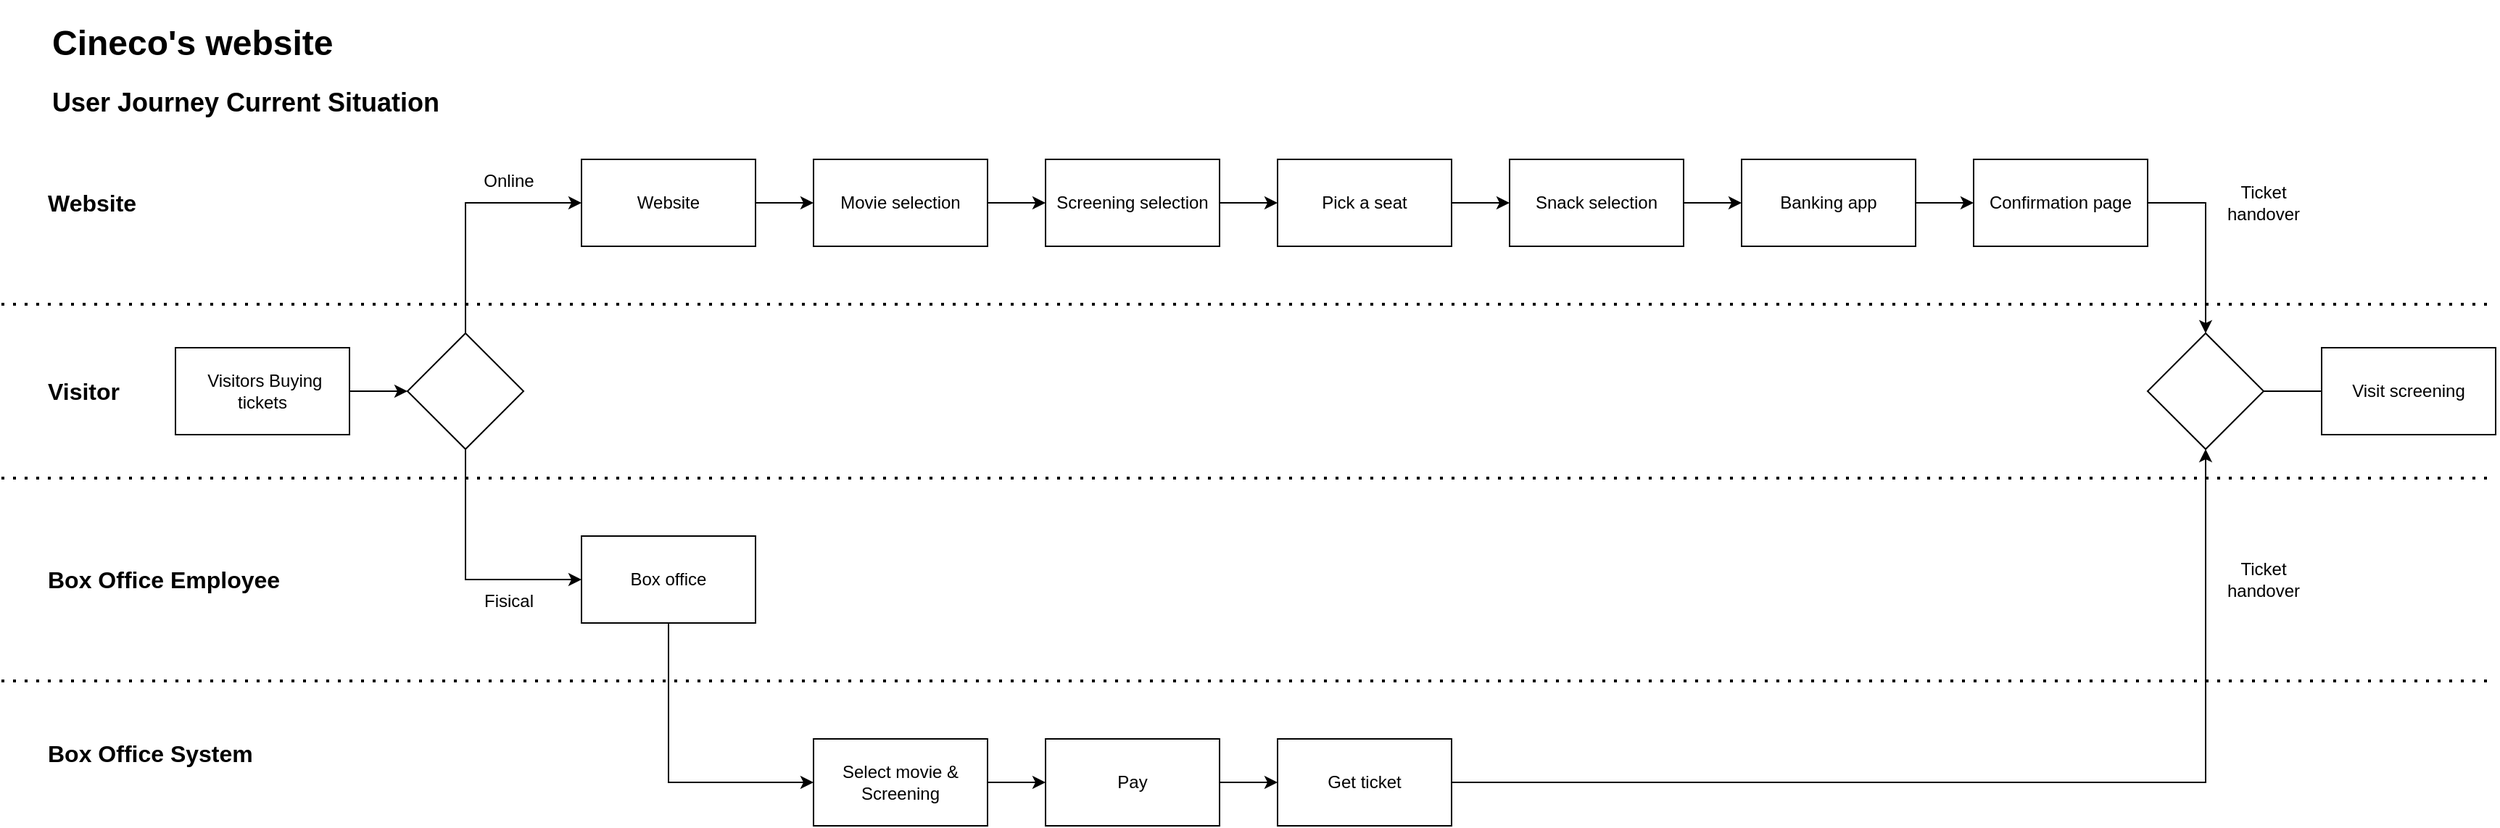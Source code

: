 <mxfile version="22.1.21" type="github">
  <diagram name="Pagina-1" id="YYO5B_iL8QXavFWU6pVA">
    <mxGraphModel dx="3172" dy="1118" grid="1" gridSize="10" guides="1" tooltips="1" connect="1" arrows="1" fold="1" page="1" pageScale="1" pageWidth="827" pageHeight="1169" math="0" shadow="0">
      <root>
        <mxCell id="0" />
        <mxCell id="1" parent="0" />
        <mxCell id="m0aF3xc4tJ4CbTz1nR86-1" value="&lt;h1&gt;Cineco&#39;s website&lt;br&gt;&lt;/h1&gt;&lt;p&gt;&lt;b&gt;&lt;font style=&quot;font-size: 18px;&quot;&gt;User Journey Current Situation&lt;/font&gt;&lt;/b&gt;&lt;br&gt;&lt;/p&gt;" style="text;html=1;strokeColor=none;fillColor=none;spacing=5;spacingTop=-20;whiteSpace=wrap;overflow=hidden;rounded=0;" parent="1" vertex="1">
          <mxGeometry x="30" y="120" width="330" height="130" as="geometry" />
        </mxCell>
        <mxCell id="m0aF3xc4tJ4CbTz1nR86-4" value="" style="edgeStyle=orthogonalEdgeStyle;rounded=0;orthogonalLoop=1;jettySize=auto;html=1;" parent="1" source="m0aF3xc4tJ4CbTz1nR86-2" target="m0aF3xc4tJ4CbTz1nR86-3" edge="1">
          <mxGeometry relative="1" as="geometry" />
        </mxCell>
        <mxCell id="m0aF3xc4tJ4CbTz1nR86-2" value="Movie selection" style="rounded=0;whiteSpace=wrap;html=1;" parent="1" vertex="1">
          <mxGeometry x="560" y="220" width="120" height="60" as="geometry" />
        </mxCell>
        <mxCell id="m0aF3xc4tJ4CbTz1nR86-6" value="" style="edgeStyle=orthogonalEdgeStyle;rounded=0;orthogonalLoop=1;jettySize=auto;html=1;exitX=1;exitY=0.5;exitDx=0;exitDy=0;" parent="1" source="m0aF3xc4tJ4CbTz1nR86-23" target="m0aF3xc4tJ4CbTz1nR86-5" edge="1">
          <mxGeometry relative="1" as="geometry" />
        </mxCell>
        <mxCell id="m0aF3xc4tJ4CbTz1nR86-24" value="" style="edgeStyle=orthogonalEdgeStyle;rounded=0;orthogonalLoop=1;jettySize=auto;html=1;" parent="1" source="m0aF3xc4tJ4CbTz1nR86-3" target="m0aF3xc4tJ4CbTz1nR86-23" edge="1">
          <mxGeometry relative="1" as="geometry" />
        </mxCell>
        <mxCell id="m0aF3xc4tJ4CbTz1nR86-3" value="&lt;div&gt;Screening selection&lt;/div&gt;" style="rounded=0;whiteSpace=wrap;html=1;" parent="1" vertex="1">
          <mxGeometry x="720" y="220" width="120" height="60" as="geometry" />
        </mxCell>
        <mxCell id="m0aF3xc4tJ4CbTz1nR86-8" value="" style="edgeStyle=orthogonalEdgeStyle;rounded=0;orthogonalLoop=1;jettySize=auto;html=1;" parent="1" source="m0aF3xc4tJ4CbTz1nR86-5" target="m0aF3xc4tJ4CbTz1nR86-7" edge="1">
          <mxGeometry relative="1" as="geometry" />
        </mxCell>
        <mxCell id="m0aF3xc4tJ4CbTz1nR86-5" value="&lt;div&gt;Snack selection&lt;/div&gt;" style="rounded=0;whiteSpace=wrap;html=1;" parent="1" vertex="1">
          <mxGeometry x="1040" y="220" width="120" height="60" as="geometry" />
        </mxCell>
        <mxCell id="m0aF3xc4tJ4CbTz1nR86-10" value="" style="edgeStyle=orthogonalEdgeStyle;rounded=0;orthogonalLoop=1;jettySize=auto;html=1;" parent="1" source="m0aF3xc4tJ4CbTz1nR86-7" target="m0aF3xc4tJ4CbTz1nR86-9" edge="1">
          <mxGeometry relative="1" as="geometry" />
        </mxCell>
        <mxCell id="m0aF3xc4tJ4CbTz1nR86-7" value="Banking app" style="rounded=0;whiteSpace=wrap;html=1;" parent="1" vertex="1">
          <mxGeometry x="1200" y="220" width="120" height="60" as="geometry" />
        </mxCell>
        <mxCell id="qhU5X3h_Mpmor2XyeR7b-9" style="edgeStyle=orthogonalEdgeStyle;rounded=0;orthogonalLoop=1;jettySize=auto;html=1;exitX=1;exitY=0.5;exitDx=0;exitDy=0;entryX=0.5;entryY=0;entryDx=0;entryDy=0;" edge="1" parent="1" source="m0aF3xc4tJ4CbTz1nR86-9" target="qhU5X3h_Mpmor2XyeR7b-8">
          <mxGeometry relative="1" as="geometry" />
        </mxCell>
        <mxCell id="m0aF3xc4tJ4CbTz1nR86-9" value="Confirmation page" style="rounded=0;whiteSpace=wrap;html=1;" parent="1" vertex="1">
          <mxGeometry x="1360" y="220" width="120" height="60" as="geometry" />
        </mxCell>
        <mxCell id="m0aF3xc4tJ4CbTz1nR86-15" style="edgeStyle=orthogonalEdgeStyle;rounded=0;orthogonalLoop=1;jettySize=auto;html=1;" parent="1" source="m0aF3xc4tJ4CbTz1nR86-14" target="m0aF3xc4tJ4CbTz1nR86-2" edge="1">
          <mxGeometry relative="1" as="geometry" />
        </mxCell>
        <mxCell id="m0aF3xc4tJ4CbTz1nR86-14" value="Website" style="rounded=0;whiteSpace=wrap;html=1;" parent="1" vertex="1">
          <mxGeometry x="400" y="220" width="120" height="60" as="geometry" />
        </mxCell>
        <mxCell id="m0aF3xc4tJ4CbTz1nR86-18" value="" style="edgeStyle=orthogonalEdgeStyle;rounded=0;orthogonalLoop=1;jettySize=auto;html=1;entryX=0;entryY=0.5;entryDx=0;entryDy=0;" parent="1" source="m0aF3xc4tJ4CbTz1nR86-16" target="m0aF3xc4tJ4CbTz1nR86-17" edge="1">
          <mxGeometry relative="1" as="geometry">
            <Array as="points">
              <mxPoint x="460" y="650" />
            </Array>
          </mxGeometry>
        </mxCell>
        <mxCell id="m0aF3xc4tJ4CbTz1nR86-16" value="Box office" style="rounded=0;whiteSpace=wrap;html=1;" parent="1" vertex="1">
          <mxGeometry x="400" y="480" width="120" height="60" as="geometry" />
        </mxCell>
        <mxCell id="m0aF3xc4tJ4CbTz1nR86-20" value="" style="edgeStyle=orthogonalEdgeStyle;rounded=0;orthogonalLoop=1;jettySize=auto;html=1;" parent="1" source="m0aF3xc4tJ4CbTz1nR86-17" target="m0aF3xc4tJ4CbTz1nR86-19" edge="1">
          <mxGeometry relative="1" as="geometry" />
        </mxCell>
        <mxCell id="m0aF3xc4tJ4CbTz1nR86-17" value="Select movie &amp;amp; Screening" style="rounded=0;whiteSpace=wrap;html=1;" parent="1" vertex="1">
          <mxGeometry x="560" y="620" width="120" height="60" as="geometry" />
        </mxCell>
        <mxCell id="m0aF3xc4tJ4CbTz1nR86-22" value="" style="edgeStyle=orthogonalEdgeStyle;rounded=0;orthogonalLoop=1;jettySize=auto;html=1;" parent="1" source="m0aF3xc4tJ4CbTz1nR86-19" target="m0aF3xc4tJ4CbTz1nR86-21" edge="1">
          <mxGeometry relative="1" as="geometry" />
        </mxCell>
        <mxCell id="m0aF3xc4tJ4CbTz1nR86-19" value="Pay" style="whiteSpace=wrap;html=1;rounded=0;" parent="1" vertex="1">
          <mxGeometry x="720" y="620" width="120" height="60" as="geometry" />
        </mxCell>
        <mxCell id="qhU5X3h_Mpmor2XyeR7b-10" style="edgeStyle=orthogonalEdgeStyle;rounded=0;orthogonalLoop=1;jettySize=auto;html=1;entryX=0.5;entryY=1;entryDx=0;entryDy=0;" edge="1" parent="1" source="m0aF3xc4tJ4CbTz1nR86-21" target="qhU5X3h_Mpmor2XyeR7b-8">
          <mxGeometry relative="1" as="geometry" />
        </mxCell>
        <mxCell id="m0aF3xc4tJ4CbTz1nR86-21" value="Get ticket" style="whiteSpace=wrap;html=1;rounded=0;" parent="1" vertex="1">
          <mxGeometry x="880" y="620" width="120" height="60" as="geometry" />
        </mxCell>
        <mxCell id="m0aF3xc4tJ4CbTz1nR86-23" value="Pick a seat" style="whiteSpace=wrap;html=1;rounded=0;" parent="1" vertex="1">
          <mxGeometry x="880" y="220" width="120" height="60" as="geometry" />
        </mxCell>
        <mxCell id="m0aF3xc4tJ4CbTz1nR86-29" style="edgeStyle=orthogonalEdgeStyle;rounded=0;orthogonalLoop=1;jettySize=auto;html=1;entryX=0;entryY=0.5;entryDx=0;entryDy=0;" parent="1" source="m0aF3xc4tJ4CbTz1nR86-25" target="m0aF3xc4tJ4CbTz1nR86-26" edge="1">
          <mxGeometry relative="1" as="geometry" />
        </mxCell>
        <mxCell id="m0aF3xc4tJ4CbTz1nR86-25" value="&amp;nbsp;Visitors Buying tickets" style="rounded=0;whiteSpace=wrap;html=1;" parent="1" vertex="1">
          <mxGeometry x="120" y="350" width="120" height="60" as="geometry" />
        </mxCell>
        <mxCell id="m0aF3xc4tJ4CbTz1nR86-27" style="edgeStyle=orthogonalEdgeStyle;rounded=0;orthogonalLoop=1;jettySize=auto;html=1;exitX=0.5;exitY=0;exitDx=0;exitDy=0;" parent="1" source="m0aF3xc4tJ4CbTz1nR86-26" target="m0aF3xc4tJ4CbTz1nR86-14" edge="1">
          <mxGeometry relative="1" as="geometry">
            <Array as="points">
              <mxPoint x="320" y="250" />
            </Array>
          </mxGeometry>
        </mxCell>
        <mxCell id="m0aF3xc4tJ4CbTz1nR86-28" style="edgeStyle=orthogonalEdgeStyle;rounded=0;orthogonalLoop=1;jettySize=auto;html=1;exitX=0.5;exitY=1;exitDx=0;exitDy=0;entryX=0;entryY=0.5;entryDx=0;entryDy=0;" parent="1" source="m0aF3xc4tJ4CbTz1nR86-26" target="m0aF3xc4tJ4CbTz1nR86-16" edge="1">
          <mxGeometry relative="1" as="geometry">
            <Array as="points">
              <mxPoint x="320" y="510" />
            </Array>
          </mxGeometry>
        </mxCell>
        <mxCell id="m0aF3xc4tJ4CbTz1nR86-26" value="" style="rhombus;whiteSpace=wrap;html=1;" parent="1" vertex="1">
          <mxGeometry x="280" y="340" width="80" height="80" as="geometry" />
        </mxCell>
        <mxCell id="m0aF3xc4tJ4CbTz1nR86-30" value="Fisical" style="text;html=1;strokeColor=none;fillColor=none;align=center;verticalAlign=middle;whiteSpace=wrap;rounded=0;" parent="1" vertex="1">
          <mxGeometry x="320" y="510" width="60" height="30" as="geometry" />
        </mxCell>
        <mxCell id="m0aF3xc4tJ4CbTz1nR86-31" value="Online" style="text;html=1;strokeColor=none;fillColor=none;align=center;verticalAlign=middle;whiteSpace=wrap;rounded=0;" parent="1" vertex="1">
          <mxGeometry x="320" y="220" width="60" height="30" as="geometry" />
        </mxCell>
        <mxCell id="qhU5X3h_Mpmor2XyeR7b-5" value="&lt;font style=&quot;font-size: 16px;&quot;&gt;&lt;b style=&quot;font-size: 16px;&quot;&gt;Website&lt;/b&gt;&lt;/font&gt;" style="text;html=1;strokeColor=none;fillColor=none;align=left;verticalAlign=middle;whiteSpace=wrap;rounded=0;fontSize=16;" vertex="1" parent="1">
          <mxGeometry x="30" y="235" width="100" height="30" as="geometry" />
        </mxCell>
        <mxCell id="qhU5X3h_Mpmor2XyeR7b-6" value="&lt;b style=&quot;font-size: 16px;&quot;&gt;Visitor&lt;/b&gt;" style="text;html=1;strokeColor=none;fillColor=none;align=left;verticalAlign=middle;whiteSpace=wrap;rounded=0;fontSize=16;" vertex="1" parent="1">
          <mxGeometry x="30" y="365" width="100" height="30" as="geometry" />
        </mxCell>
        <mxCell id="qhU5X3h_Mpmor2XyeR7b-7" value="&lt;b style=&quot;font-size: 16px;&quot;&gt;Box Office Employee&lt;br style=&quot;font-size: 16px;&quot;&gt;&lt;/b&gt;" style="text;html=1;strokeColor=none;fillColor=none;align=left;verticalAlign=middle;whiteSpace=wrap;rounded=0;fontSize=16;" vertex="1" parent="1">
          <mxGeometry x="30" y="495" width="200" height="30" as="geometry" />
        </mxCell>
        <mxCell id="qhU5X3h_Mpmor2XyeR7b-11" style="edgeStyle=orthogonalEdgeStyle;rounded=0;orthogonalLoop=1;jettySize=auto;html=1;exitX=1;exitY=0.5;exitDx=0;exitDy=0;" edge="1" parent="1" source="qhU5X3h_Mpmor2XyeR7b-8">
          <mxGeometry relative="1" as="geometry">
            <mxPoint x="1670" y="380" as="targetPoint" />
          </mxGeometry>
        </mxCell>
        <mxCell id="qhU5X3h_Mpmor2XyeR7b-8" value="" style="rhombus;whiteSpace=wrap;html=1;" vertex="1" parent="1">
          <mxGeometry x="1480" y="340" width="80" height="80" as="geometry" />
        </mxCell>
        <mxCell id="qhU5X3h_Mpmor2XyeR7b-12" value="Visit screening" style="rounded=0;whiteSpace=wrap;html=1;" vertex="1" parent="1">
          <mxGeometry x="1600" y="350" width="120" height="60" as="geometry" />
        </mxCell>
        <mxCell id="qhU5X3h_Mpmor2XyeR7b-13" value="Ticket handover" style="text;html=1;strokeColor=none;fillColor=none;align=center;verticalAlign=middle;whiteSpace=wrap;rounded=0;" vertex="1" parent="1">
          <mxGeometry x="1520" y="495" width="80" height="30" as="geometry" />
        </mxCell>
        <mxCell id="qhU5X3h_Mpmor2XyeR7b-14" value="Ticket handover" style="text;html=1;strokeColor=none;fillColor=none;align=center;verticalAlign=middle;whiteSpace=wrap;rounded=0;" vertex="1" parent="1">
          <mxGeometry x="1520" y="235" width="80" height="30" as="geometry" />
        </mxCell>
        <mxCell id="qhU5X3h_Mpmor2XyeR7b-16" value="&lt;b style=&quot;font-size: 16px;&quot;&gt;Box Office System&lt;br style=&quot;font-size: 16px;&quot;&gt;&lt;/b&gt;" style="text;html=1;strokeColor=none;fillColor=none;align=left;verticalAlign=middle;whiteSpace=wrap;rounded=0;fontSize=16;" vertex="1" parent="1">
          <mxGeometry x="30" y="615" width="200" height="30" as="geometry" />
        </mxCell>
        <mxCell id="qhU5X3h_Mpmor2XyeR7b-17" value="" style="endArrow=none;dashed=1;html=1;dashPattern=1 3;strokeWidth=2;rounded=0;" edge="1" parent="1">
          <mxGeometry width="50" height="50" relative="1" as="geometry">
            <mxPoint y="320" as="sourcePoint" />
            <mxPoint x="1720" y="320" as="targetPoint" />
          </mxGeometry>
        </mxCell>
        <mxCell id="qhU5X3h_Mpmor2XyeR7b-18" value="" style="endArrow=none;dashed=1;html=1;dashPattern=1 3;strokeWidth=2;rounded=0;" edge="1" parent="1">
          <mxGeometry width="50" height="50" relative="1" as="geometry">
            <mxPoint y="440" as="sourcePoint" />
            <mxPoint x="1720" y="440" as="targetPoint" />
          </mxGeometry>
        </mxCell>
        <mxCell id="qhU5X3h_Mpmor2XyeR7b-19" value="" style="endArrow=none;dashed=1;html=1;dashPattern=1 3;strokeWidth=2;rounded=0;" edge="1" parent="1">
          <mxGeometry width="50" height="50" relative="1" as="geometry">
            <mxPoint y="580" as="sourcePoint" />
            <mxPoint x="1720" y="580" as="targetPoint" />
          </mxGeometry>
        </mxCell>
      </root>
    </mxGraphModel>
  </diagram>
</mxfile>
